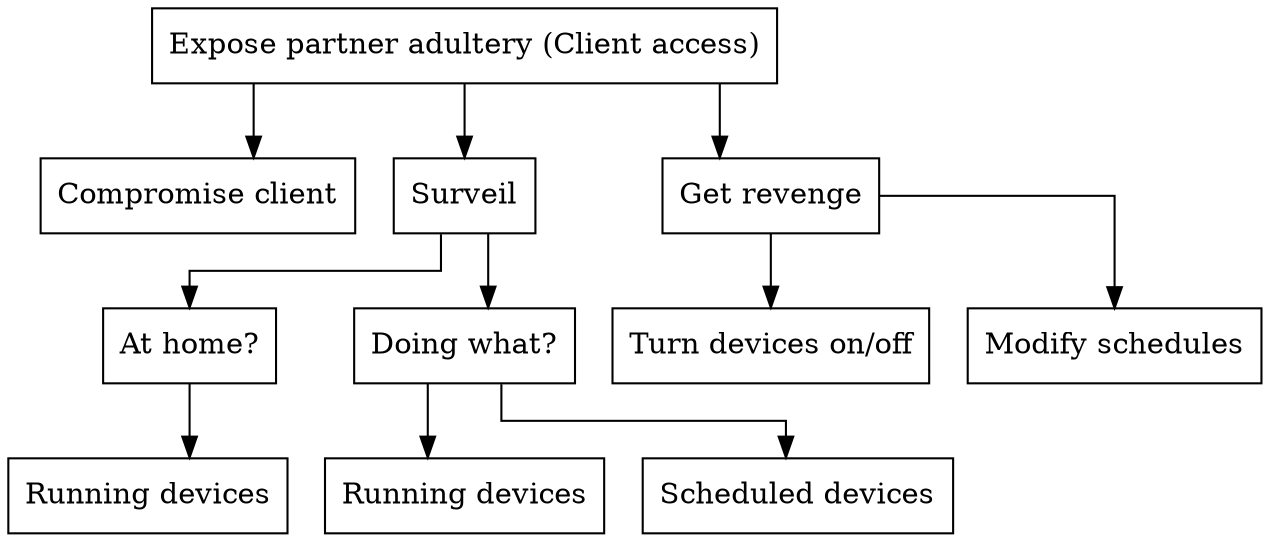 digraph finite_state_machine {
  node [shape = rectangle];
  graph [splines=ortho];

  root[label = "Expose partner adultery (Client access)",shape=AND];


    compromise_client[label="Compromise client"];
    root->compromise_client;

  surveil[label="Surveil",shape=OR];
  root->surveil;

    at_home[label="At home?"];
    surveil->at_home

      running_devices[label="Running devices"];
      at_home->running_devices;

    doing_what[label="Doing what?",shape=OR];
    surveil->doing_what;

      running_devices2[label="Running devices"];
      doing_what->running_devices2;

      scheduled_devices[label="Scheduled devices"];
      doing_what->scheduled_devices;

  revenge[label="Get revenge",shape=OR];
  root->revenge;

    turn_onoff[label="Turn devices on/off"];
    revenge->turn_onoff;

    modify_schedules[label="Modify schedules"];
    revenge->modify_schedules;
}
